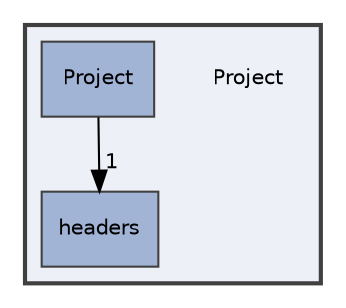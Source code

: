 digraph "Project"
{
 // LATEX_PDF_SIZE
  edge [fontname="Helvetica",fontsize="10",labelfontname="Helvetica",labelfontsize="10"];
  node [fontname="Helvetica",fontsize="10",shape=record];
  compound=true
  subgraph clusterdir_ffd1f789ec7bd0a45fc6ad92579c5070 {
    graph [ bgcolor="#edf0f7", pencolor="grey25", style="filled,bold,", label="", fontname="Helvetica", fontsize="10", URL="dir_ffd1f789ec7bd0a45fc6ad92579c5070.html"]
    dir_ffd1f789ec7bd0a45fc6ad92579c5070 [shape=plaintext, label="Project"];
  dir_5d251f00a933f30e4c44eb11396ac747 [shape=box, label="headers", style="filled,", fillcolor="#a2b4d6", color="grey25", URL="dir_5d251f00a933f30e4c44eb11396ac747.html"];
  dir_0250499be9f5c23570b2916ce3fd0131 [shape=box, label="Project", style="filled,", fillcolor="#a2b4d6", color="grey25", URL="dir_0250499be9f5c23570b2916ce3fd0131.html"];
  }
  dir_0250499be9f5c23570b2916ce3fd0131->dir_5d251f00a933f30e4c44eb11396ac747 [headlabel="1", labeldistance=1.5 headhref="dir_000002_000000.html"];
}
